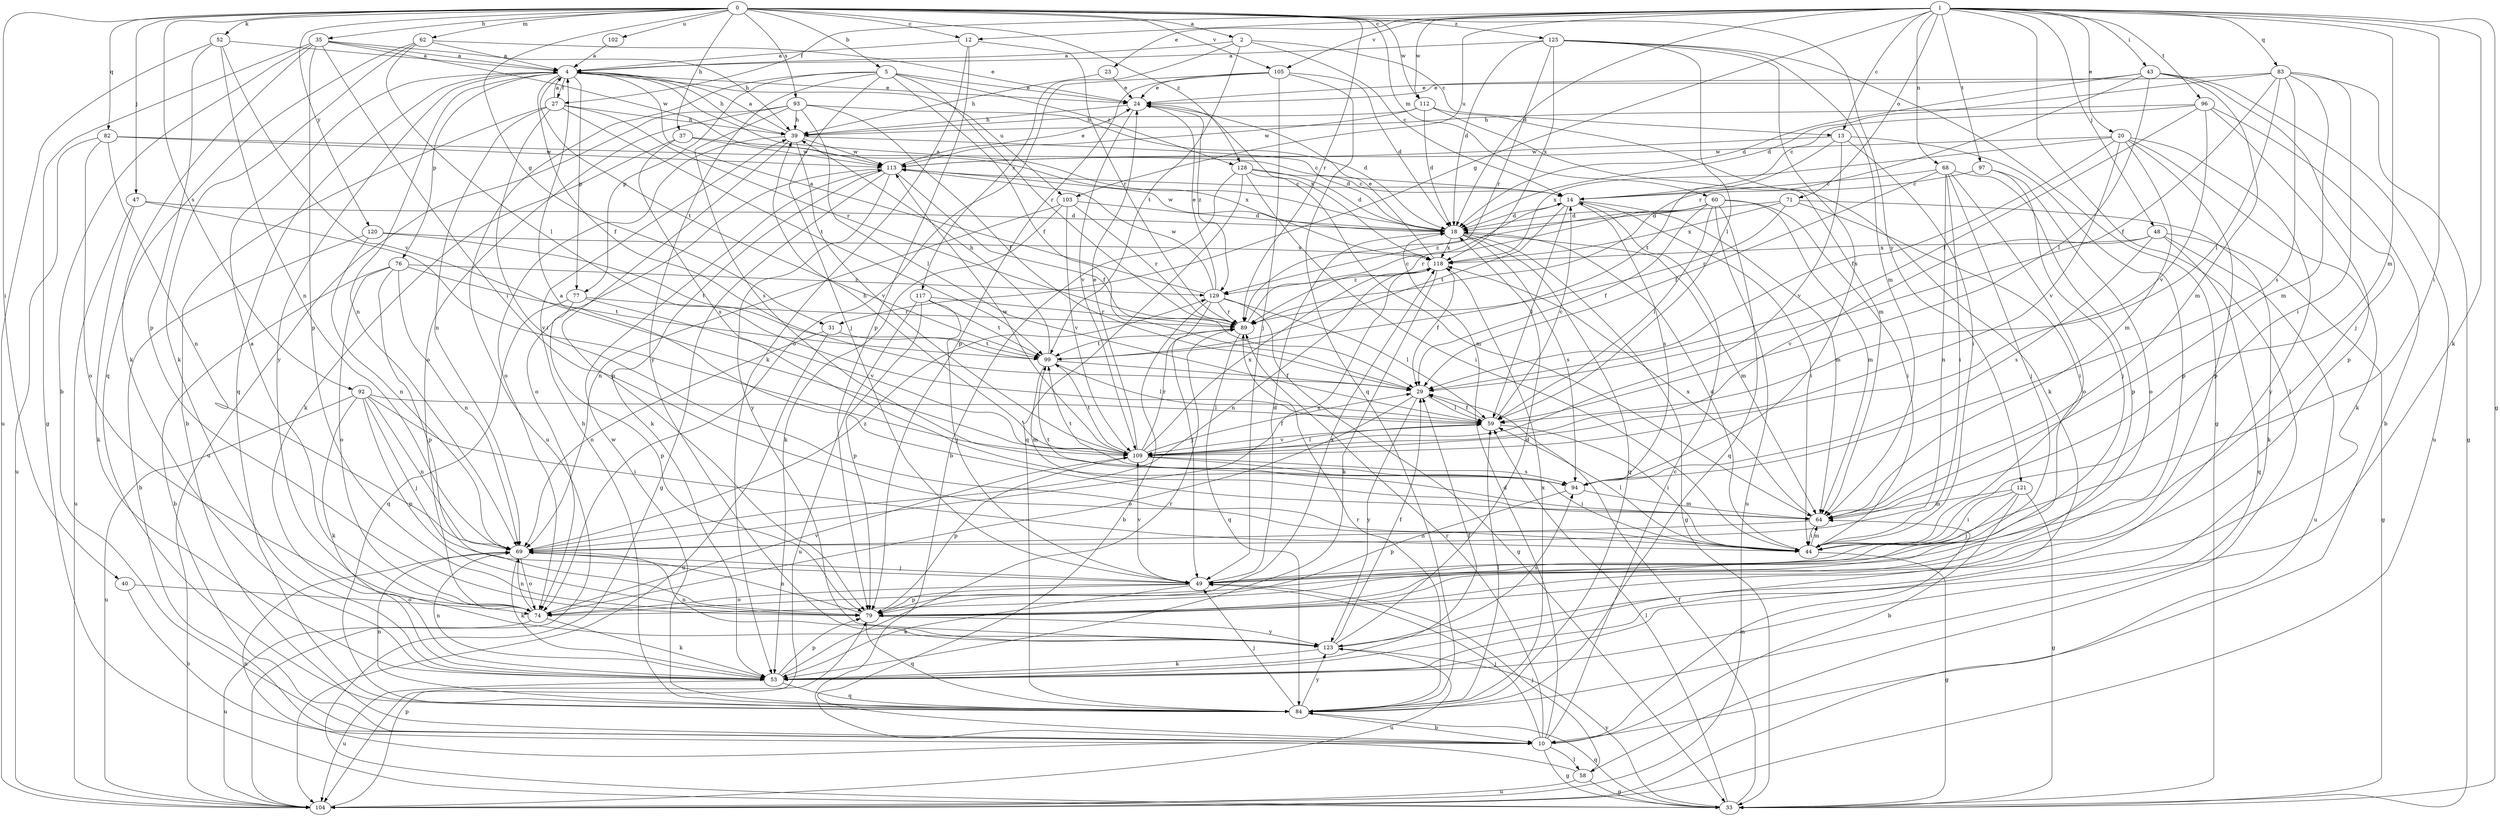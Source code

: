 strict digraph  {
0;
1;
2;
4;
5;
10;
12;
13;
14;
18;
20;
23;
24;
27;
29;
31;
33;
35;
37;
39;
40;
43;
44;
47;
48;
49;
52;
53;
58;
59;
60;
62;
64;
68;
69;
71;
74;
76;
77;
79;
82;
83;
84;
89;
92;
93;
94;
96;
97;
99;
102;
103;
104;
105;
109;
112;
113;
117;
118;
120;
121;
123;
125;
128;
129;
0 -> 2  [label=a];
0 -> 5  [label=b];
0 -> 12  [label=c];
0 -> 31  [label=g];
0 -> 35  [label=h];
0 -> 37  [label=h];
0 -> 40  [label=i];
0 -> 47  [label=j];
0 -> 52  [label=k];
0 -> 60  [label=m];
0 -> 62  [label=m];
0 -> 82  [label=q];
0 -> 89  [label=r];
0 -> 92  [label=s];
0 -> 93  [label=s];
0 -> 102  [label=u];
0 -> 105  [label=v];
0 -> 112  [label=w];
0 -> 120  [label=y];
0 -> 121  [label=y];
0 -> 125  [label=z];
0 -> 128  [label=z];
1 -> 12  [label=c];
1 -> 13  [label=c];
1 -> 18  [label=d];
1 -> 20  [label=e];
1 -> 23  [label=e];
1 -> 27  [label=f];
1 -> 31  [label=g];
1 -> 33  [label=g];
1 -> 43  [label=i];
1 -> 44  [label=i];
1 -> 48  [label=j];
1 -> 53  [label=k];
1 -> 58  [label=l];
1 -> 64  [label=m];
1 -> 68  [label=n];
1 -> 71  [label=o];
1 -> 83  [label=q];
1 -> 96  [label=t];
1 -> 97  [label=t];
1 -> 103  [label=u];
1 -> 105  [label=v];
1 -> 112  [label=w];
2 -> 4  [label=a];
2 -> 13  [label=c];
2 -> 14  [label=c];
2 -> 99  [label=t];
2 -> 117  [label=x];
4 -> 24  [label=e];
4 -> 27  [label=f];
4 -> 29  [label=f];
4 -> 39  [label=h];
4 -> 69  [label=n];
4 -> 76  [label=p];
4 -> 77  [label=p];
4 -> 84  [label=q];
4 -> 99  [label=t];
4 -> 103  [label=u];
4 -> 123  [label=y];
5 -> 24  [label=e];
5 -> 29  [label=f];
5 -> 49  [label=j];
5 -> 77  [label=p];
5 -> 89  [label=r];
5 -> 104  [label=u];
5 -> 123  [label=y];
5 -> 128  [label=z];
10 -> 14  [label=c];
10 -> 18  [label=d];
10 -> 33  [label=g];
10 -> 49  [label=j];
10 -> 58  [label=l];
10 -> 64  [label=m];
10 -> 89  [label=r];
12 -> 4  [label=a];
12 -> 53  [label=k];
12 -> 79  [label=p];
12 -> 89  [label=r];
13 -> 44  [label=i];
13 -> 79  [label=p];
13 -> 99  [label=t];
13 -> 109  [label=v];
13 -> 113  [label=w];
14 -> 18  [label=d];
14 -> 44  [label=i];
14 -> 59  [label=l];
14 -> 64  [label=m];
14 -> 94  [label=s];
14 -> 99  [label=t];
18 -> 4  [label=a];
18 -> 33  [label=g];
18 -> 64  [label=m];
18 -> 84  [label=q];
18 -> 94  [label=s];
18 -> 113  [label=w];
18 -> 118  [label=x];
20 -> 29  [label=f];
20 -> 53  [label=k];
20 -> 64  [label=m];
20 -> 79  [label=p];
20 -> 109  [label=v];
20 -> 113  [label=w];
20 -> 118  [label=x];
20 -> 123  [label=y];
23 -> 24  [label=e];
23 -> 39  [label=h];
24 -> 39  [label=h];
24 -> 109  [label=v];
24 -> 118  [label=x];
24 -> 129  [label=z];
27 -> 4  [label=a];
27 -> 10  [label=b];
27 -> 39  [label=h];
27 -> 44  [label=i];
27 -> 69  [label=n];
27 -> 89  [label=r];
27 -> 99  [label=t];
29 -> 59  [label=l];
29 -> 74  [label=o];
29 -> 123  [label=y];
31 -> 69  [label=n];
31 -> 99  [label=t];
31 -> 104  [label=u];
33 -> 29  [label=f];
33 -> 59  [label=l];
33 -> 84  [label=q];
33 -> 123  [label=y];
35 -> 4  [label=a];
35 -> 10  [label=b];
35 -> 33  [label=g];
35 -> 39  [label=h];
35 -> 44  [label=i];
35 -> 53  [label=k];
35 -> 79  [label=p];
35 -> 113  [label=w];
37 -> 53  [label=k];
37 -> 94  [label=s];
37 -> 113  [label=w];
37 -> 118  [label=x];
39 -> 4  [label=a];
39 -> 18  [label=d];
39 -> 74  [label=o];
39 -> 79  [label=p];
39 -> 109  [label=v];
39 -> 113  [label=w];
40 -> 10  [label=b];
40 -> 74  [label=o];
43 -> 18  [label=d];
43 -> 24  [label=e];
43 -> 49  [label=j];
43 -> 59  [label=l];
43 -> 64  [label=m];
43 -> 89  [label=r];
43 -> 104  [label=u];
44 -> 18  [label=d];
44 -> 33  [label=g];
44 -> 59  [label=l];
44 -> 64  [label=m];
47 -> 18  [label=d];
47 -> 53  [label=k];
47 -> 104  [label=u];
47 -> 109  [label=v];
48 -> 33  [label=g];
48 -> 84  [label=q];
48 -> 94  [label=s];
48 -> 104  [label=u];
48 -> 109  [label=v];
48 -> 118  [label=x];
49 -> 18  [label=d];
49 -> 53  [label=k];
49 -> 74  [label=o];
49 -> 79  [label=p];
49 -> 109  [label=v];
52 -> 4  [label=a];
52 -> 69  [label=n];
52 -> 79  [label=p];
52 -> 104  [label=u];
52 -> 109  [label=v];
53 -> 29  [label=f];
53 -> 69  [label=n];
53 -> 79  [label=p];
53 -> 84  [label=q];
53 -> 89  [label=r];
53 -> 104  [label=u];
58 -> 33  [label=g];
58 -> 49  [label=j];
58 -> 69  [label=n];
58 -> 104  [label=u];
59 -> 14  [label=c];
59 -> 29  [label=f];
59 -> 44  [label=i];
59 -> 109  [label=v];
60 -> 18  [label=d];
60 -> 29  [label=f];
60 -> 44  [label=i];
60 -> 59  [label=l];
60 -> 64  [label=m];
60 -> 84  [label=q];
60 -> 89  [label=r];
60 -> 104  [label=u];
60 -> 129  [label=z];
62 -> 4  [label=a];
62 -> 24  [label=e];
62 -> 53  [label=k];
62 -> 59  [label=l];
62 -> 84  [label=q];
64 -> 4  [label=a];
64 -> 44  [label=i];
64 -> 69  [label=n];
64 -> 99  [label=t];
64 -> 118  [label=x];
68 -> 14  [label=c];
68 -> 29  [label=f];
68 -> 44  [label=i];
68 -> 49  [label=j];
68 -> 69  [label=n];
68 -> 74  [label=o];
68 -> 79  [label=p];
69 -> 49  [label=j];
69 -> 53  [label=k];
69 -> 74  [label=o];
69 -> 118  [label=x];
69 -> 129  [label=z];
71 -> 18  [label=d];
71 -> 44  [label=i];
71 -> 53  [label=k];
71 -> 89  [label=r];
71 -> 118  [label=x];
74 -> 4  [label=a];
74 -> 53  [label=k];
74 -> 69  [label=n];
74 -> 104  [label=u];
74 -> 109  [label=v];
76 -> 10  [label=b];
76 -> 69  [label=n];
76 -> 74  [label=o];
76 -> 79  [label=p];
76 -> 99  [label=t];
76 -> 129  [label=z];
77 -> 79  [label=p];
77 -> 84  [label=q];
77 -> 89  [label=r];
77 -> 109  [label=v];
79 -> 69  [label=n];
79 -> 84  [label=q];
79 -> 118  [label=x];
79 -> 123  [label=y];
82 -> 14  [label=c];
82 -> 69  [label=n];
82 -> 74  [label=o];
82 -> 104  [label=u];
82 -> 113  [label=w];
83 -> 18  [label=d];
83 -> 24  [label=e];
83 -> 29  [label=f];
83 -> 33  [label=g];
83 -> 44  [label=i];
83 -> 59  [label=l];
83 -> 64  [label=m];
83 -> 94  [label=s];
84 -> 10  [label=b];
84 -> 39  [label=h];
84 -> 49  [label=j];
84 -> 59  [label=l];
84 -> 69  [label=n];
84 -> 89  [label=r];
84 -> 113  [label=w];
84 -> 118  [label=x];
84 -> 123  [label=y];
89 -> 14  [label=c];
89 -> 84  [label=q];
89 -> 99  [label=t];
92 -> 44  [label=i];
92 -> 49  [label=j];
92 -> 53  [label=k];
92 -> 59  [label=l];
92 -> 69  [label=n];
92 -> 79  [label=p];
92 -> 104  [label=u];
93 -> 18  [label=d];
93 -> 29  [label=f];
93 -> 39  [label=h];
93 -> 59  [label=l];
93 -> 74  [label=o];
93 -> 94  [label=s];
93 -> 104  [label=u];
94 -> 64  [label=m];
94 -> 79  [label=p];
94 -> 99  [label=t];
96 -> 10  [label=b];
96 -> 14  [label=c];
96 -> 29  [label=f];
96 -> 39  [label=h];
96 -> 79  [label=p];
96 -> 109  [label=v];
97 -> 14  [label=c];
97 -> 49  [label=j];
97 -> 74  [label=o];
99 -> 29  [label=f];
99 -> 39  [label=h];
99 -> 59  [label=l];
99 -> 64  [label=m];
102 -> 4  [label=a];
103 -> 18  [label=d];
103 -> 53  [label=k];
103 -> 69  [label=n];
103 -> 89  [label=r];
103 -> 109  [label=v];
104 -> 79  [label=p];
105 -> 18  [label=d];
105 -> 24  [label=e];
105 -> 49  [label=j];
105 -> 74  [label=o];
105 -> 79  [label=p];
105 -> 84  [label=q];
109 -> 24  [label=e];
109 -> 29  [label=f];
109 -> 39  [label=h];
109 -> 44  [label=i];
109 -> 59  [label=l];
109 -> 79  [label=p];
109 -> 89  [label=r];
109 -> 94  [label=s];
109 -> 99  [label=t];
109 -> 113  [label=w];
109 -> 118  [label=x];
112 -> 18  [label=d];
112 -> 39  [label=h];
112 -> 53  [label=k];
112 -> 64  [label=m];
112 -> 113  [label=w];
113 -> 14  [label=c];
113 -> 24  [label=e];
113 -> 29  [label=f];
113 -> 33  [label=g];
113 -> 53  [label=k];
113 -> 74  [label=o];
113 -> 123  [label=y];
117 -> 49  [label=j];
117 -> 79  [label=p];
117 -> 89  [label=r];
117 -> 99  [label=t];
117 -> 104  [label=u];
118 -> 24  [label=e];
118 -> 29  [label=f];
118 -> 53  [label=k];
118 -> 69  [label=n];
118 -> 129  [label=z];
120 -> 10  [label=b];
120 -> 69  [label=n];
120 -> 99  [label=t];
120 -> 118  [label=x];
121 -> 10  [label=b];
121 -> 33  [label=g];
121 -> 44  [label=i];
121 -> 49  [label=j];
121 -> 64  [label=m];
123 -> 18  [label=d];
123 -> 29  [label=f];
123 -> 53  [label=k];
123 -> 69  [label=n];
123 -> 94  [label=s];
123 -> 104  [label=u];
125 -> 4  [label=a];
125 -> 18  [label=d];
125 -> 33  [label=g];
125 -> 59  [label=l];
125 -> 64  [label=m];
125 -> 89  [label=r];
125 -> 94  [label=s];
125 -> 118  [label=x];
128 -> 10  [label=b];
128 -> 14  [label=c];
128 -> 18  [label=d];
128 -> 44  [label=i];
128 -> 64  [label=m];
128 -> 84  [label=q];
129 -> 4  [label=a];
129 -> 10  [label=b];
129 -> 24  [label=e];
129 -> 33  [label=g];
129 -> 49  [label=j];
129 -> 59  [label=l];
129 -> 89  [label=r];
129 -> 113  [label=w];
}
